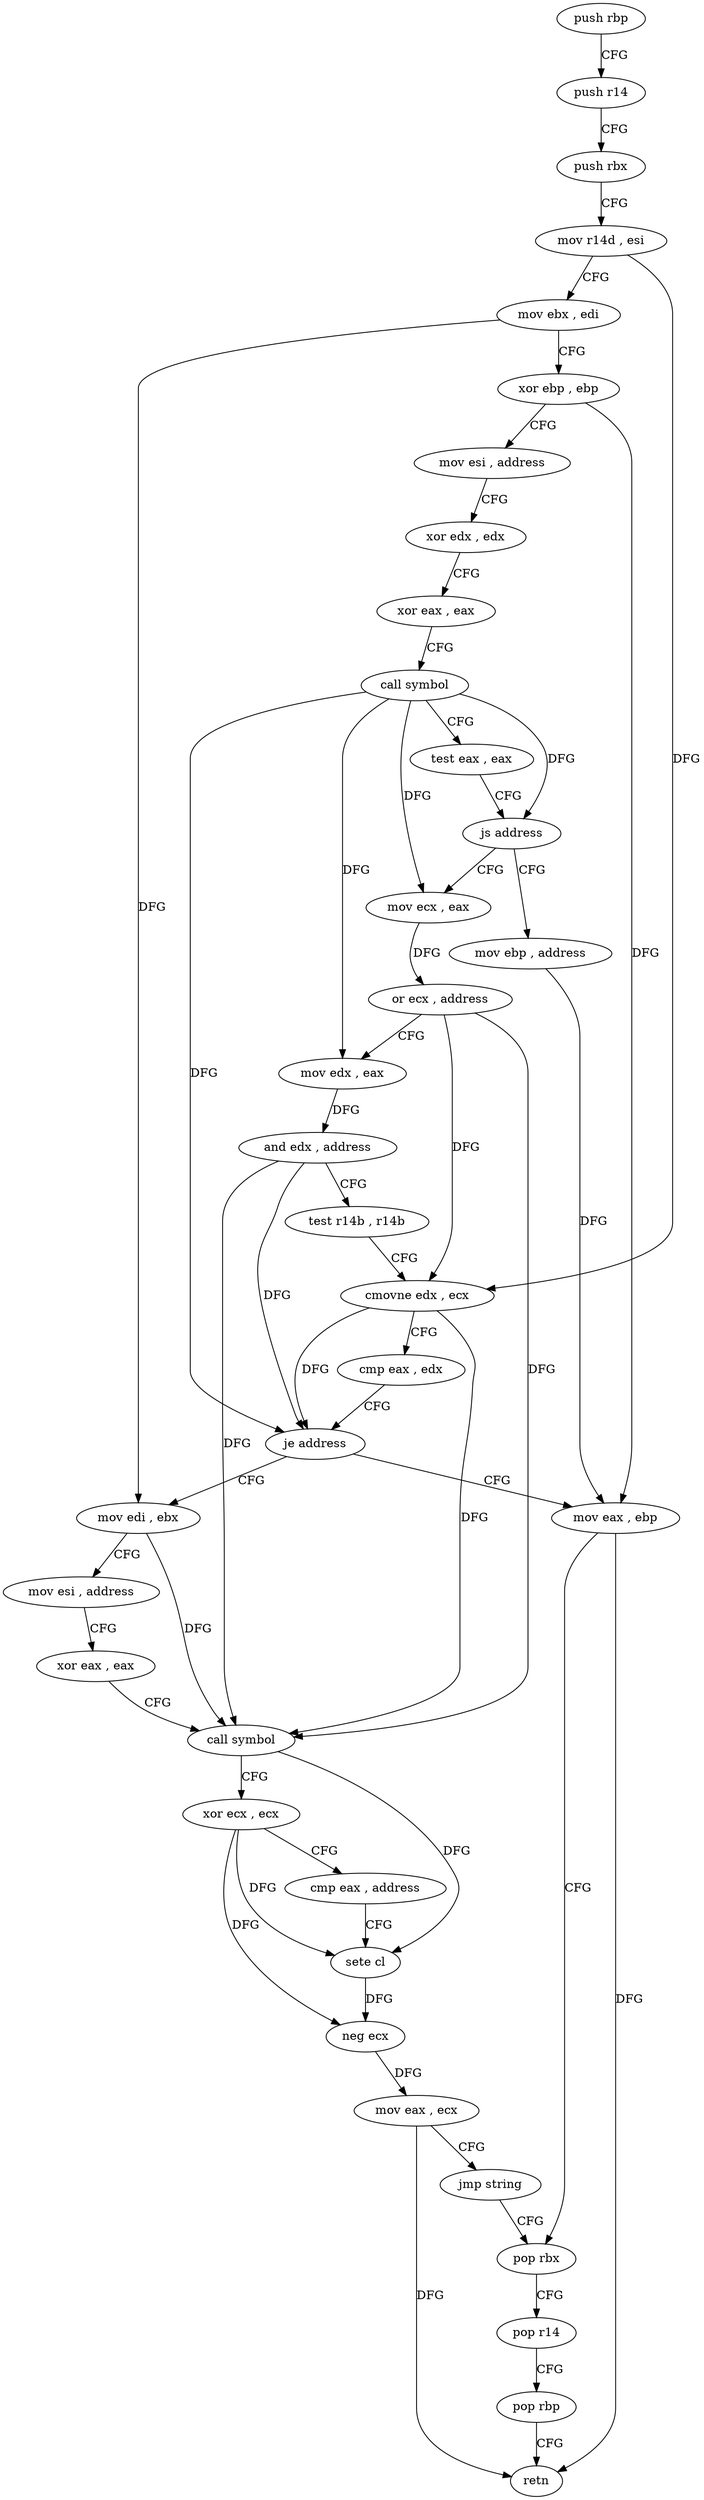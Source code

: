 digraph "func" {
"4260272" [label = "push rbp" ]
"4260273" [label = "push r14" ]
"4260275" [label = "push rbx" ]
"4260276" [label = "mov r14d , esi" ]
"4260279" [label = "mov ebx , edi" ]
"4260281" [label = "xor ebp , ebp" ]
"4260283" [label = "mov esi , address" ]
"4260288" [label = "xor edx , edx" ]
"4260290" [label = "xor eax , eax" ]
"4260292" [label = "call symbol" ]
"4260297" [label = "test eax , eax" ]
"4260299" [label = "js address" ]
"4260349" [label = "mov ebp , address" ]
"4260301" [label = "mov ecx , eax" ]
"4260354" [label = "mov eax , ebp" ]
"4260303" [label = "or ecx , address" ]
"4260306" [label = "mov edx , eax" ]
"4260308" [label = "and edx , address" ]
"4260311" [label = "test r14b , r14b" ]
"4260314" [label = "cmovne edx , ecx" ]
"4260317" [label = "cmp eax , edx" ]
"4260319" [label = "je address" ]
"4260321" [label = "mov edi , ebx" ]
"4260356" [label = "pop rbx" ]
"4260323" [label = "mov esi , address" ]
"4260328" [label = "xor eax , eax" ]
"4260330" [label = "call symbol" ]
"4260335" [label = "xor ecx , ecx" ]
"4260337" [label = "cmp eax , address" ]
"4260340" [label = "sete cl" ]
"4260343" [label = "neg ecx" ]
"4260345" [label = "mov eax , ecx" ]
"4260347" [label = "jmp string" ]
"4260357" [label = "pop r14" ]
"4260359" [label = "pop rbp" ]
"4260360" [label = "retn" ]
"4260272" -> "4260273" [ label = "CFG" ]
"4260273" -> "4260275" [ label = "CFG" ]
"4260275" -> "4260276" [ label = "CFG" ]
"4260276" -> "4260279" [ label = "CFG" ]
"4260276" -> "4260314" [ label = "DFG" ]
"4260279" -> "4260281" [ label = "CFG" ]
"4260279" -> "4260321" [ label = "DFG" ]
"4260281" -> "4260283" [ label = "CFG" ]
"4260281" -> "4260354" [ label = "DFG" ]
"4260283" -> "4260288" [ label = "CFG" ]
"4260288" -> "4260290" [ label = "CFG" ]
"4260290" -> "4260292" [ label = "CFG" ]
"4260292" -> "4260297" [ label = "CFG" ]
"4260292" -> "4260299" [ label = "DFG" ]
"4260292" -> "4260301" [ label = "DFG" ]
"4260292" -> "4260306" [ label = "DFG" ]
"4260292" -> "4260319" [ label = "DFG" ]
"4260297" -> "4260299" [ label = "CFG" ]
"4260299" -> "4260349" [ label = "CFG" ]
"4260299" -> "4260301" [ label = "CFG" ]
"4260349" -> "4260354" [ label = "DFG" ]
"4260301" -> "4260303" [ label = "DFG" ]
"4260354" -> "4260356" [ label = "CFG" ]
"4260354" -> "4260360" [ label = "DFG" ]
"4260303" -> "4260306" [ label = "CFG" ]
"4260303" -> "4260314" [ label = "DFG" ]
"4260303" -> "4260330" [ label = "DFG" ]
"4260306" -> "4260308" [ label = "DFG" ]
"4260308" -> "4260311" [ label = "CFG" ]
"4260308" -> "4260319" [ label = "DFG" ]
"4260308" -> "4260330" [ label = "DFG" ]
"4260311" -> "4260314" [ label = "CFG" ]
"4260314" -> "4260317" [ label = "CFG" ]
"4260314" -> "4260319" [ label = "DFG" ]
"4260314" -> "4260330" [ label = "DFG" ]
"4260317" -> "4260319" [ label = "CFG" ]
"4260319" -> "4260354" [ label = "CFG" ]
"4260319" -> "4260321" [ label = "CFG" ]
"4260321" -> "4260323" [ label = "CFG" ]
"4260321" -> "4260330" [ label = "DFG" ]
"4260356" -> "4260357" [ label = "CFG" ]
"4260323" -> "4260328" [ label = "CFG" ]
"4260328" -> "4260330" [ label = "CFG" ]
"4260330" -> "4260335" [ label = "CFG" ]
"4260330" -> "4260340" [ label = "DFG" ]
"4260335" -> "4260337" [ label = "CFG" ]
"4260335" -> "4260340" [ label = "DFG" ]
"4260335" -> "4260343" [ label = "DFG" ]
"4260337" -> "4260340" [ label = "CFG" ]
"4260340" -> "4260343" [ label = "DFG" ]
"4260343" -> "4260345" [ label = "DFG" ]
"4260345" -> "4260347" [ label = "CFG" ]
"4260345" -> "4260360" [ label = "DFG" ]
"4260347" -> "4260356" [ label = "CFG" ]
"4260357" -> "4260359" [ label = "CFG" ]
"4260359" -> "4260360" [ label = "CFG" ]
}
